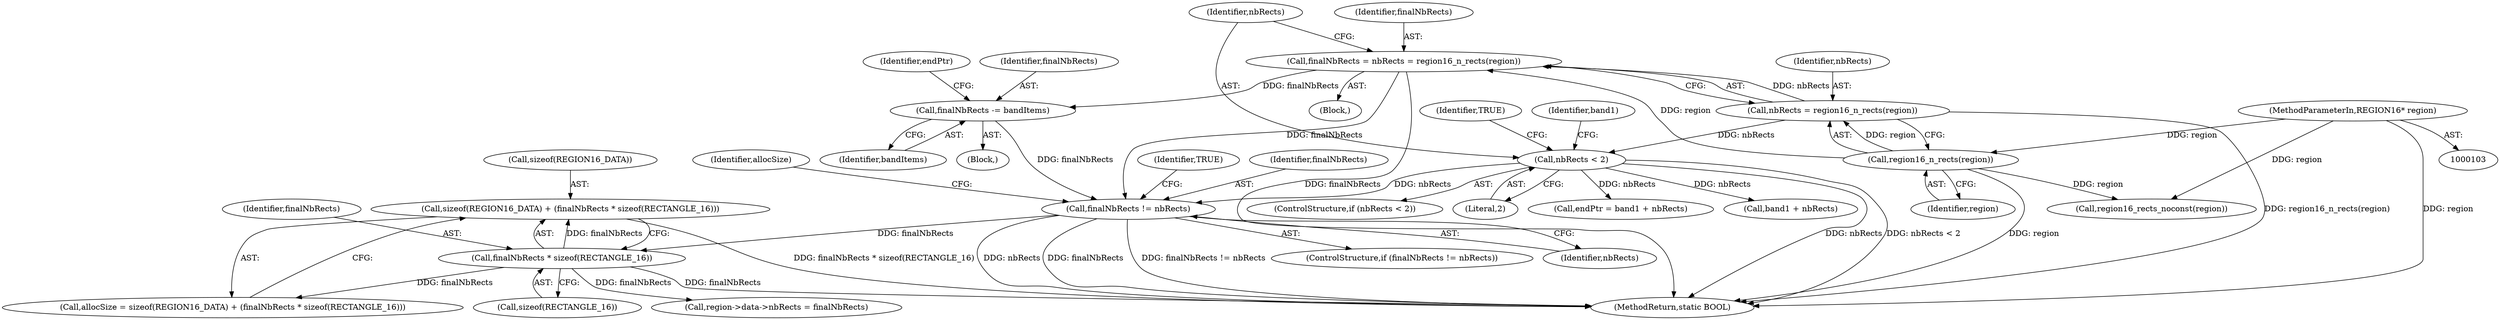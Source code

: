 digraph "0_FreeRDP_fc80ab45621bd966f70594c0b7393ec005a94007_1@API" {
"1000221" [label="(Call,sizeof(REGION16_DATA) + (finalNbRects * sizeof(RECTANGLE_16)))"];
"1000224" [label="(Call,finalNbRects * sizeof(RECTANGLE_16))"];
"1000213" [label="(Call,finalNbRects != nbRects)"];
"1000200" [label="(Call,finalNbRects -= bandItems)"];
"1000115" [label="(Call,finalNbRects = nbRects = region16_n_rects(region))"];
"1000117" [label="(Call,nbRects = region16_n_rects(region))"];
"1000119" [label="(Call,region16_n_rects(region))"];
"1000104" [label="(MethodParameterIn,REGION16* region)"];
"1000122" [label="(Call,nbRects < 2)"];
"1000105" [label="(Block,)"];
"1000129" [label="(Call,region16_rects_noconst(region))"];
"1000219" [label="(Call,allocSize = sizeof(REGION16_DATA) + (finalNbRects * sizeof(RECTANGLE_16)))"];
"1000277" [label="(MethodReturn,static BOOL)"];
"1000104" [label="(MethodParameterIn,REGION16* region)"];
"1000202" [label="(Identifier,bandItems)"];
"1000115" [label="(Call,finalNbRects = nbRects = region16_n_rects(region))"];
"1000131" [label="(Call,endPtr = band1 + nbRects)"];
"1000261" [label="(Call,region->data->nbRects = finalNbRects)"];
"1000163" [label="(Block,)"];
"1000200" [label="(Call,finalNbRects -= bandItems)"];
"1000116" [label="(Identifier,finalNbRects)"];
"1000276" [label="(Identifier,TRUE)"];
"1000128" [label="(Identifier,band1)"];
"1000222" [label="(Call,sizeof(REGION16_DATA))"];
"1000119" [label="(Call,region16_n_rects(region))"];
"1000221" [label="(Call,sizeof(REGION16_DATA) + (finalNbRects * sizeof(RECTANGLE_16)))"];
"1000224" [label="(Call,finalNbRects * sizeof(RECTANGLE_16))"];
"1000133" [label="(Call,band1 + nbRects)"];
"1000201" [label="(Identifier,finalNbRects)"];
"1000204" [label="(Identifier,endPtr)"];
"1000212" [label="(ControlStructure,if (finalNbRects != nbRects))"];
"1000123" [label="(Identifier,nbRects)"];
"1000126" [label="(Identifier,TRUE)"];
"1000226" [label="(Call,sizeof(RECTANGLE_16))"];
"1000117" [label="(Call,nbRects = region16_n_rects(region))"];
"1000121" [label="(ControlStructure,if (nbRects < 2))"];
"1000214" [label="(Identifier,finalNbRects)"];
"1000215" [label="(Identifier,nbRects)"];
"1000220" [label="(Identifier,allocSize)"];
"1000213" [label="(Call,finalNbRects != nbRects)"];
"1000120" [label="(Identifier,region)"];
"1000225" [label="(Identifier,finalNbRects)"];
"1000124" [label="(Literal,2)"];
"1000122" [label="(Call,nbRects < 2)"];
"1000118" [label="(Identifier,nbRects)"];
"1000221" -> "1000219"  [label="AST: "];
"1000221" -> "1000224"  [label="CFG: "];
"1000222" -> "1000221"  [label="AST: "];
"1000224" -> "1000221"  [label="AST: "];
"1000219" -> "1000221"  [label="CFG: "];
"1000221" -> "1000277"  [label="DDG: finalNbRects * sizeof(RECTANGLE_16)"];
"1000224" -> "1000221"  [label="DDG: finalNbRects"];
"1000224" -> "1000226"  [label="CFG: "];
"1000225" -> "1000224"  [label="AST: "];
"1000226" -> "1000224"  [label="AST: "];
"1000224" -> "1000277"  [label="DDG: finalNbRects"];
"1000224" -> "1000219"  [label="DDG: finalNbRects"];
"1000213" -> "1000224"  [label="DDG: finalNbRects"];
"1000224" -> "1000261"  [label="DDG: finalNbRects"];
"1000213" -> "1000212"  [label="AST: "];
"1000213" -> "1000215"  [label="CFG: "];
"1000214" -> "1000213"  [label="AST: "];
"1000215" -> "1000213"  [label="AST: "];
"1000220" -> "1000213"  [label="CFG: "];
"1000276" -> "1000213"  [label="CFG: "];
"1000213" -> "1000277"  [label="DDG: finalNbRects"];
"1000213" -> "1000277"  [label="DDG: finalNbRects != nbRects"];
"1000213" -> "1000277"  [label="DDG: nbRects"];
"1000200" -> "1000213"  [label="DDG: finalNbRects"];
"1000115" -> "1000213"  [label="DDG: finalNbRects"];
"1000122" -> "1000213"  [label="DDG: nbRects"];
"1000200" -> "1000163"  [label="AST: "];
"1000200" -> "1000202"  [label="CFG: "];
"1000201" -> "1000200"  [label="AST: "];
"1000202" -> "1000200"  [label="AST: "];
"1000204" -> "1000200"  [label="CFG: "];
"1000115" -> "1000200"  [label="DDG: finalNbRects"];
"1000115" -> "1000105"  [label="AST: "];
"1000115" -> "1000117"  [label="CFG: "];
"1000116" -> "1000115"  [label="AST: "];
"1000117" -> "1000115"  [label="AST: "];
"1000123" -> "1000115"  [label="CFG: "];
"1000115" -> "1000277"  [label="DDG: finalNbRects"];
"1000117" -> "1000115"  [label="DDG: nbRects"];
"1000119" -> "1000115"  [label="DDG: region"];
"1000117" -> "1000119"  [label="CFG: "];
"1000118" -> "1000117"  [label="AST: "];
"1000119" -> "1000117"  [label="AST: "];
"1000117" -> "1000277"  [label="DDG: region16_n_rects(region)"];
"1000119" -> "1000117"  [label="DDG: region"];
"1000117" -> "1000122"  [label="DDG: nbRects"];
"1000119" -> "1000120"  [label="CFG: "];
"1000120" -> "1000119"  [label="AST: "];
"1000119" -> "1000277"  [label="DDG: region"];
"1000104" -> "1000119"  [label="DDG: region"];
"1000119" -> "1000129"  [label="DDG: region"];
"1000104" -> "1000103"  [label="AST: "];
"1000104" -> "1000277"  [label="DDG: region"];
"1000104" -> "1000129"  [label="DDG: region"];
"1000122" -> "1000121"  [label="AST: "];
"1000122" -> "1000124"  [label="CFG: "];
"1000123" -> "1000122"  [label="AST: "];
"1000124" -> "1000122"  [label="AST: "];
"1000126" -> "1000122"  [label="CFG: "];
"1000128" -> "1000122"  [label="CFG: "];
"1000122" -> "1000277"  [label="DDG: nbRects"];
"1000122" -> "1000277"  [label="DDG: nbRects < 2"];
"1000122" -> "1000131"  [label="DDG: nbRects"];
"1000122" -> "1000133"  [label="DDG: nbRects"];
}
